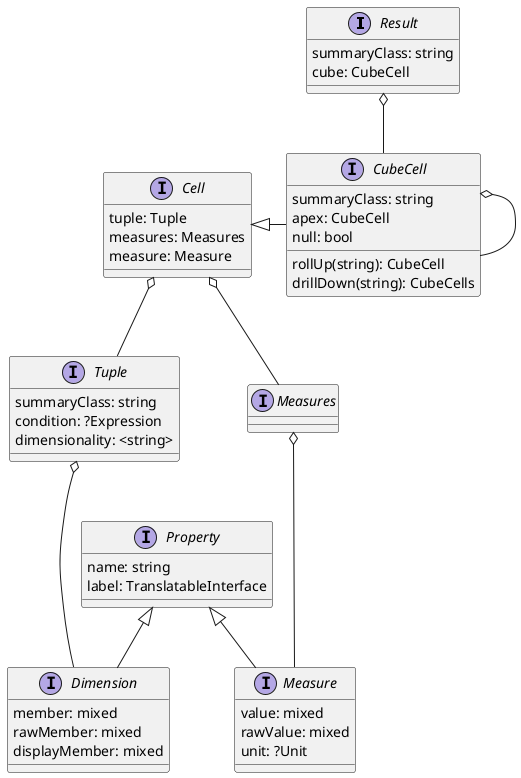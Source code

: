 @startuml

interface Result {
    summaryClass: string
    cube: CubeCell
}

Result o-- CubeCell

interface Cell {
    tuple: Tuple
    measures: Measures
    measure: Measure
}

Cell o-- Tuple
Cell o-- Measures

interface CubeCell {
    summaryClass: string
    apex: CubeCell
    null: bool
    rollUp(string): CubeCell
    drillDown(string): CubeCells
}

Cell <|- CubeCell
CubeCell o-- CubeCell

interface Property {
    name: string
    label: TranslatableInterface
}

interface Dimension {
    member: mixed
    rawMember: mixed
    displayMember: mixed
}

Property <|-- Dimension

interface Measure {
    value: mixed
    rawValue: mixed
    unit: ?Unit
}

Property <|-- Measure

interface Tuple {
    summaryClass: string
    condition: ?Expression
    dimensionality: <string>
}

Tuple o--- Dimension

interface Measures {
}

Measures o--- Measure

@endu